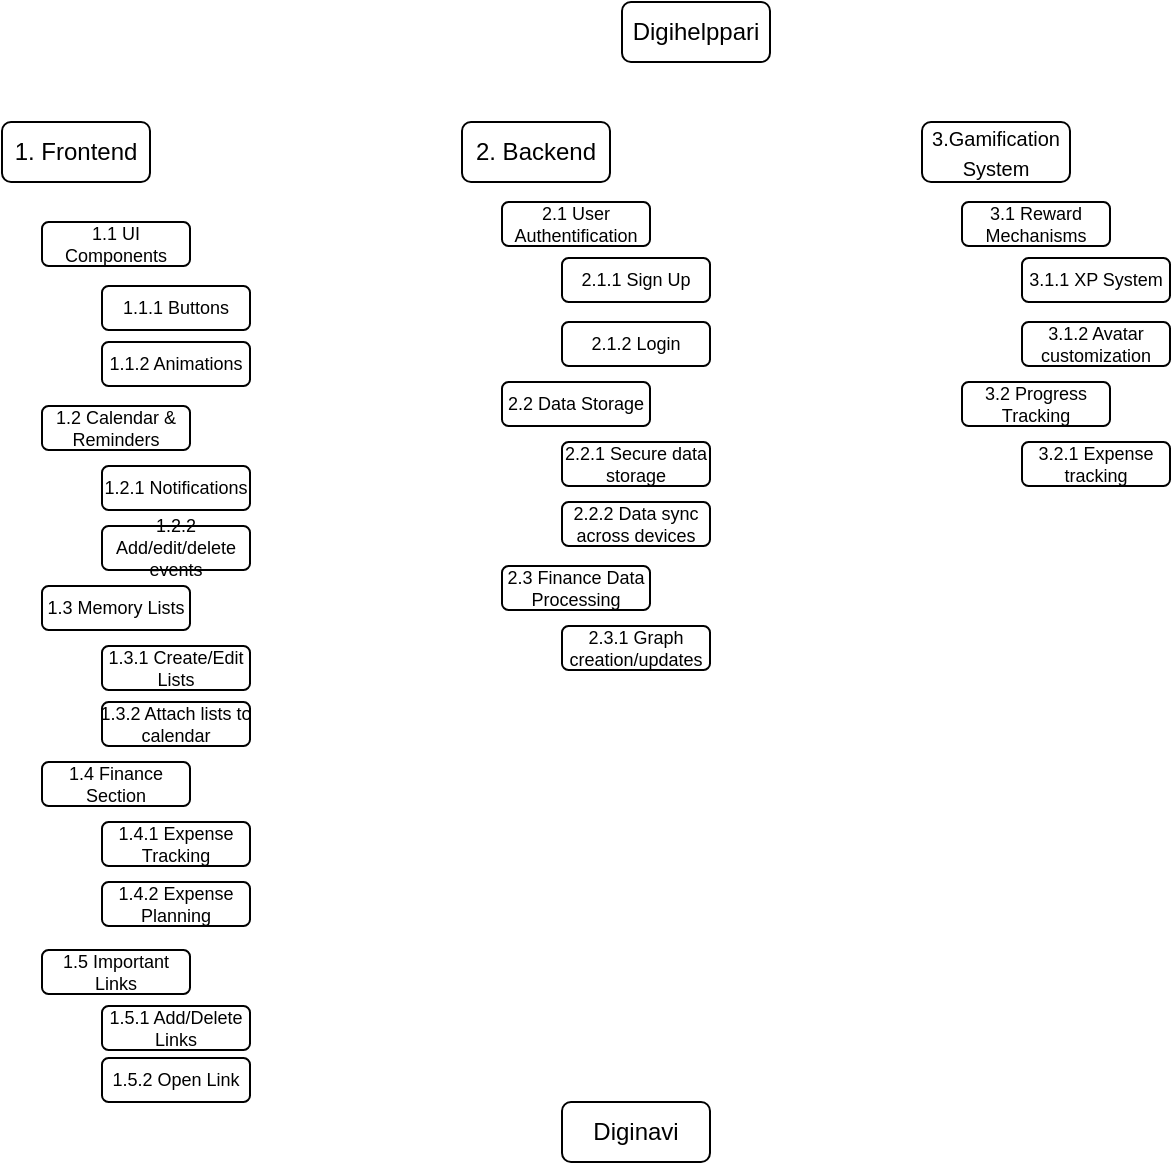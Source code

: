 <mxfile version="26.0.10">
  <diagram id="prtHgNgQTEPvFCAcTncT" name="Page-1">
    <mxGraphModel dx="2555" dy="952" grid="1" gridSize="10" guides="1" tooltips="1" connect="1" arrows="1" fold="1" page="1" pageScale="1" pageWidth="827" pageHeight="1169" math="0" shadow="0">
      <root>
        <mxCell id="0" />
        <mxCell id="1" parent="0" />
        <mxCell id="16awIQKgBBGIW1NUnGCz-1" value="Digihelppari" style="rounded=1;whiteSpace=wrap;html=1;" vertex="1" parent="1">
          <mxGeometry x="-450" y="50" width="74" height="30" as="geometry" />
        </mxCell>
        <mxCell id="16awIQKgBBGIW1NUnGCz-2" value="1. Frontend" style="rounded=1;whiteSpace=wrap;html=1;" vertex="1" parent="1">
          <mxGeometry x="-760" y="110" width="74" height="30" as="geometry" />
        </mxCell>
        <mxCell id="16awIQKgBBGIW1NUnGCz-3" value="2. Backend" style="rounded=1;whiteSpace=wrap;html=1;" vertex="1" parent="1">
          <mxGeometry x="-530" y="110" width="74" height="30" as="geometry" />
        </mxCell>
        <mxCell id="16awIQKgBBGIW1NUnGCz-4" value="&lt;font style=&quot;font-size: 10px;&quot;&gt;3.Gamification System&lt;/font&gt;" style="rounded=1;whiteSpace=wrap;html=1;" vertex="1" parent="1">
          <mxGeometry x="-300" y="110" width="74" height="30" as="geometry" />
        </mxCell>
        <mxCell id="16awIQKgBBGIW1NUnGCz-7" value="&lt;font&gt;1.1 UI Components&lt;/font&gt;" style="rounded=1;whiteSpace=wrap;html=1;fontSize=9;" vertex="1" parent="1">
          <mxGeometry x="-740" y="160" width="74" height="22" as="geometry" />
        </mxCell>
        <mxCell id="16awIQKgBBGIW1NUnGCz-8" value="&lt;font&gt;1.1.1 Buttons&lt;/font&gt;" style="rounded=1;whiteSpace=wrap;html=1;spacing=0;fontSize=9;" vertex="1" parent="1">
          <mxGeometry x="-710" y="192" width="74" height="22" as="geometry" />
        </mxCell>
        <mxCell id="16awIQKgBBGIW1NUnGCz-9" value="&lt;font&gt;1.1.2 Animations&lt;/font&gt;" style="rounded=1;whiteSpace=wrap;html=1;strokeWidth=1;spacing=0;fontSize=9;" vertex="1" parent="1">
          <mxGeometry x="-710" y="220" width="74" height="22" as="geometry" />
        </mxCell>
        <mxCell id="16awIQKgBBGIW1NUnGCz-10" value="&lt;font&gt;1.2 Calendar &amp;amp; Reminders&lt;font&gt;&lt;br&gt;&lt;/font&gt;&lt;/font&gt;" style="rounded=1;whiteSpace=wrap;html=1;spacing=0;fontSize=9;" vertex="1" parent="1">
          <mxGeometry x="-740" y="252" width="74" height="22" as="geometry" />
        </mxCell>
        <mxCell id="16awIQKgBBGIW1NUnGCz-11" value="&lt;font&gt;1.3 Memory Lists&lt;/font&gt;" style="rounded=1;whiteSpace=wrap;html=1;spacing=0;fontSize=9;" vertex="1" parent="1">
          <mxGeometry x="-740" y="342" width="74" height="22" as="geometry" />
        </mxCell>
        <mxCell id="16awIQKgBBGIW1NUnGCz-12" value="&lt;font&gt;1.4 Finance Section&lt;/font&gt;" style="rounded=1;whiteSpace=wrap;html=1;spacing=0;fontSize=9;" vertex="1" parent="1">
          <mxGeometry x="-740" y="430" width="74" height="22" as="geometry" />
        </mxCell>
        <mxCell id="16awIQKgBBGIW1NUnGCz-13" value="&lt;font&gt;1.5 Important Links&lt;/font&gt;" style="rounded=1;whiteSpace=wrap;html=1;spacing=0;fontSize=9;" vertex="1" parent="1">
          <mxGeometry x="-740" y="524" width="74" height="22" as="geometry" />
        </mxCell>
        <mxCell id="16awIQKgBBGIW1NUnGCz-15" value="&lt;font&gt;2.1 User Authentification&lt;/font&gt;" style="rounded=1;whiteSpace=wrap;html=1;spacing=0;fontSize=9;" vertex="1" parent="1">
          <mxGeometry x="-510" y="150" width="74" height="22" as="geometry" />
        </mxCell>
        <mxCell id="16awIQKgBBGIW1NUnGCz-16" value="&lt;font&gt;2.2 Data Storage&lt;/font&gt;" style="rounded=1;whiteSpace=wrap;html=1;spacing=0;fontSize=9;" vertex="1" parent="1">
          <mxGeometry x="-510" y="240" width="74" height="22" as="geometry" />
        </mxCell>
        <mxCell id="16awIQKgBBGIW1NUnGCz-17" value="&lt;font&gt;2.3 Finance Data Processing&lt;/font&gt;" style="rounded=1;whiteSpace=wrap;html=1;spacing=0;fontSize=9;" vertex="1" parent="1">
          <mxGeometry x="-510" y="332" width="74" height="22" as="geometry" />
        </mxCell>
        <mxCell id="16awIQKgBBGIW1NUnGCz-18" value="&lt;font&gt;3.1 Reward Mechanisms&lt;/font&gt;" style="rounded=1;whiteSpace=wrap;html=1;fontSize=9;" vertex="1" parent="1">
          <mxGeometry x="-280" y="150" width="74" height="22" as="geometry" />
        </mxCell>
        <mxCell id="16awIQKgBBGIW1NUnGCz-19" value="&lt;font&gt;3.2 Progress Tracking&lt;/font&gt;" style="rounded=1;whiteSpace=wrap;html=1;spacing=0;fontSize=9;" vertex="1" parent="1">
          <mxGeometry x="-280" y="240" width="74" height="22" as="geometry" />
        </mxCell>
        <mxCell id="16awIQKgBBGIW1NUnGCz-20" value="1.2.1 Notifications" style="rounded=1;whiteSpace=wrap;html=1;spacing=0;fontSize=9;" vertex="1" parent="1">
          <mxGeometry x="-710" y="282" width="74" height="22" as="geometry" />
        </mxCell>
        <mxCell id="16awIQKgBBGIW1NUnGCz-21" value="1.2.2 Add/edit/delete events" style="rounded=1;whiteSpace=wrap;html=1;spacing=0;fontSize=9;" vertex="1" parent="1">
          <mxGeometry x="-710" y="312" width="74" height="22" as="geometry" />
        </mxCell>
        <mxCell id="16awIQKgBBGIW1NUnGCz-22" value="1.3.1 Create/Edit Lists" style="rounded=1;whiteSpace=wrap;html=1;spacing=0;fontSize=9;" vertex="1" parent="1">
          <mxGeometry x="-710" y="372" width="74" height="22" as="geometry" />
        </mxCell>
        <mxCell id="16awIQKgBBGIW1NUnGCz-23" value="1.3.2 Attach lists to calendar" style="rounded=1;whiteSpace=wrap;html=1;spacing=0;fontSize=9;" vertex="1" parent="1">
          <mxGeometry x="-710" y="400" width="74" height="22" as="geometry" />
        </mxCell>
        <mxCell id="16awIQKgBBGIW1NUnGCz-24" value="1.4.1 Expense Tracking" style="rounded=1;whiteSpace=wrap;html=1;spacing=0;fontSize=9;" vertex="1" parent="1">
          <mxGeometry x="-710" y="460" width="74" height="22" as="geometry" />
        </mxCell>
        <mxCell id="16awIQKgBBGIW1NUnGCz-25" value="1.4.2 Expense Planning" style="rounded=1;whiteSpace=wrap;html=1;spacing=0;fontSize=9;" vertex="1" parent="1">
          <mxGeometry x="-710" y="490" width="74" height="22" as="geometry" />
        </mxCell>
        <mxCell id="16awIQKgBBGIW1NUnGCz-29" value="1.5.1 Add/Delete Links" style="rounded=1;whiteSpace=wrap;html=1;spacing=0;fontSize=9;" vertex="1" parent="1">
          <mxGeometry x="-710" y="552" width="74" height="22" as="geometry" />
        </mxCell>
        <mxCell id="16awIQKgBBGIW1NUnGCz-30" value="1.5.2 Open Link" style="rounded=1;whiteSpace=wrap;html=1;spacing=0;fontSize=9;" vertex="1" parent="1">
          <mxGeometry x="-710" y="578" width="74" height="22" as="geometry" />
        </mxCell>
        <mxCell id="16awIQKgBBGIW1NUnGCz-31" value="2.1.1 Sign Up" style="rounded=1;whiteSpace=wrap;html=1;spacing=0;fontSize=9;" vertex="1" parent="1">
          <mxGeometry x="-480" y="178" width="74" height="22" as="geometry" />
        </mxCell>
        <mxCell id="16awIQKgBBGIW1NUnGCz-32" value="2.1.2 Login" style="rounded=1;whiteSpace=wrap;html=1;spacing=0;fontSize=9;" vertex="1" parent="1">
          <mxGeometry x="-480" y="210" width="74" height="22" as="geometry" />
        </mxCell>
        <mxCell id="16awIQKgBBGIW1NUnGCz-33" value="&lt;font&gt;2.2.1 Secure data storage&lt;/font&gt;" style="rounded=1;whiteSpace=wrap;html=1;spacing=0;fontSize=9;" vertex="1" parent="1">
          <mxGeometry x="-480" y="270" width="74" height="22" as="geometry" />
        </mxCell>
        <mxCell id="16awIQKgBBGIW1NUnGCz-34" value="2.2.2 Data sync across devices" style="rounded=1;whiteSpace=wrap;html=1;spacing=0;fontSize=9;" vertex="1" parent="1">
          <mxGeometry x="-480" y="300" width="74" height="22" as="geometry" />
        </mxCell>
        <mxCell id="16awIQKgBBGIW1NUnGCz-35" value="2.3.1 Graph creation/updates " style="rounded=1;whiteSpace=wrap;html=1;spacing=0;fontSize=9;" vertex="1" parent="1">
          <mxGeometry x="-480" y="362" width="74" height="22" as="geometry" />
        </mxCell>
        <mxCell id="16awIQKgBBGIW1NUnGCz-37" value="3.2.1 Expense tracking" style="rounded=1;whiteSpace=wrap;html=1;spacing=0;fontSize=9;" vertex="1" parent="1">
          <mxGeometry x="-250" y="270" width="74" height="22" as="geometry" />
        </mxCell>
        <mxCell id="16awIQKgBBGIW1NUnGCz-38" value="3.1.1 XP System" style="rounded=1;whiteSpace=wrap;html=1;spacing=0;fontSize=9;" vertex="1" parent="1">
          <mxGeometry x="-250" y="178" width="74" height="22" as="geometry" />
        </mxCell>
        <mxCell id="16awIQKgBBGIW1NUnGCz-39" value="3.1.2 Avatar customization" style="rounded=1;whiteSpace=wrap;html=1;spacing=0;fontSize=9;" vertex="1" parent="1">
          <mxGeometry x="-250" y="210" width="74" height="22" as="geometry" />
        </mxCell>
        <mxCell id="16awIQKgBBGIW1NUnGCz-40" value="Diginavi" style="rounded=1;whiteSpace=wrap;html=1;" vertex="1" parent="1">
          <mxGeometry x="-480" y="600" width="74" height="30" as="geometry" />
        </mxCell>
      </root>
    </mxGraphModel>
  </diagram>
</mxfile>
